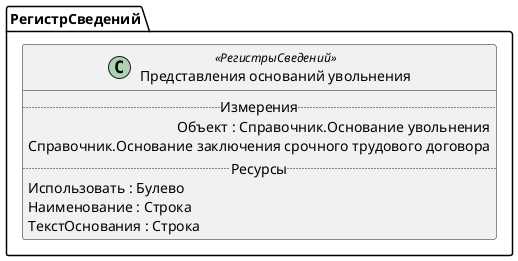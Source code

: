 ﻿@startuml ПредставленияОснованийУвольнения
'!include templates.wsd
'..\include templates.wsd
class РегистрСведений.ПредставленияОснованийУвольнения as "Представления оснований увольнения" <<РегистрыСведений>>
{
..Измерения..
Объект : Справочник.Основание увольнения\rСправочник.Основание заключения срочного трудового договора
..Ресурсы..
Использовать : Булево
Наименование : Строка
ТекстОснования : Строка
}
@enduml
